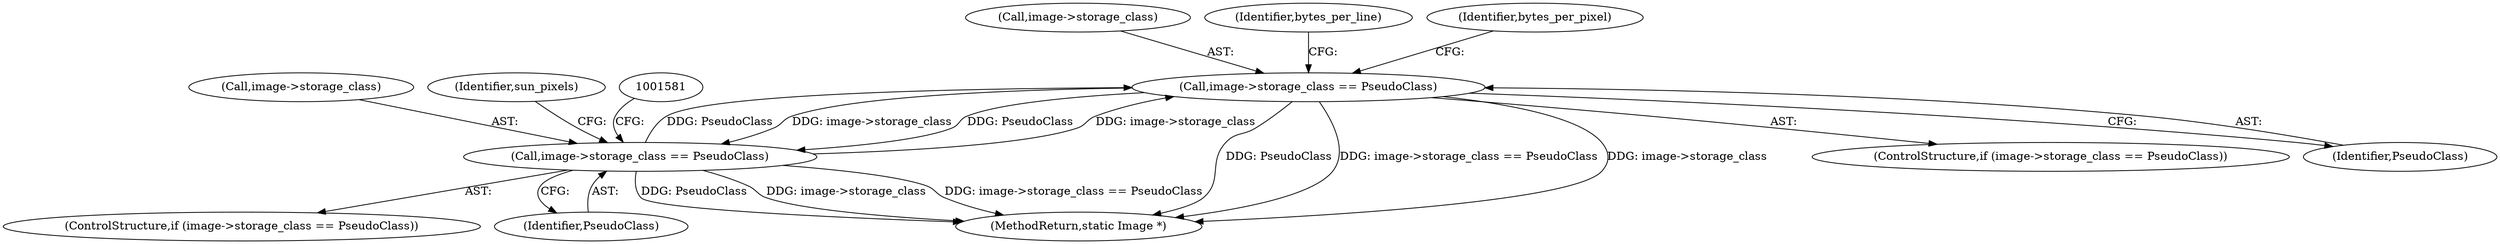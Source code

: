 digraph "0_ImageMagick_6b4aff0f117b978502ee5bcd6e753c17aec5a961@pointer" {
"1001142" [label="(Call,image->storage_class == PseudoClass)"];
"1001575" [label="(Call,image->storage_class == PseudoClass)"];
"1001142" [label="(Call,image->storage_class == PseudoClass)"];
"1001576" [label="(Call,image->storage_class)"];
"1001143" [label="(Call,image->storage_class)"];
"1001689" [label="(MethodReturn,static Image *)"];
"1001141" [label="(ControlStructure,if (image->storage_class == PseudoClass))"];
"1001142" [label="(Call,image->storage_class == PseudoClass)"];
"1001575" [label="(Call,image->storage_class == PseudoClass)"];
"1001574" [label="(ControlStructure,if (image->storage_class == PseudoClass))"];
"1001586" [label="(Identifier,sun_pixels)"];
"1001150" [label="(Identifier,bytes_per_line)"];
"1001146" [label="(Identifier,PseudoClass)"];
"1001579" [label="(Identifier,PseudoClass)"];
"1001303" [label="(Identifier,bytes_per_pixel)"];
"1001142" -> "1001141"  [label="AST: "];
"1001142" -> "1001146"  [label="CFG: "];
"1001143" -> "1001142"  [label="AST: "];
"1001146" -> "1001142"  [label="AST: "];
"1001150" -> "1001142"  [label="CFG: "];
"1001303" -> "1001142"  [label="CFG: "];
"1001142" -> "1001689"  [label="DDG: PseudoClass"];
"1001142" -> "1001689"  [label="DDG: image->storage_class == PseudoClass"];
"1001142" -> "1001689"  [label="DDG: image->storage_class"];
"1001575" -> "1001142"  [label="DDG: image->storage_class"];
"1001575" -> "1001142"  [label="DDG: PseudoClass"];
"1001142" -> "1001575"  [label="DDG: image->storage_class"];
"1001142" -> "1001575"  [label="DDG: PseudoClass"];
"1001575" -> "1001574"  [label="AST: "];
"1001575" -> "1001579"  [label="CFG: "];
"1001576" -> "1001575"  [label="AST: "];
"1001579" -> "1001575"  [label="AST: "];
"1001581" -> "1001575"  [label="CFG: "];
"1001586" -> "1001575"  [label="CFG: "];
"1001575" -> "1001689"  [label="DDG: PseudoClass"];
"1001575" -> "1001689"  [label="DDG: image->storage_class"];
"1001575" -> "1001689"  [label="DDG: image->storage_class == PseudoClass"];
}
